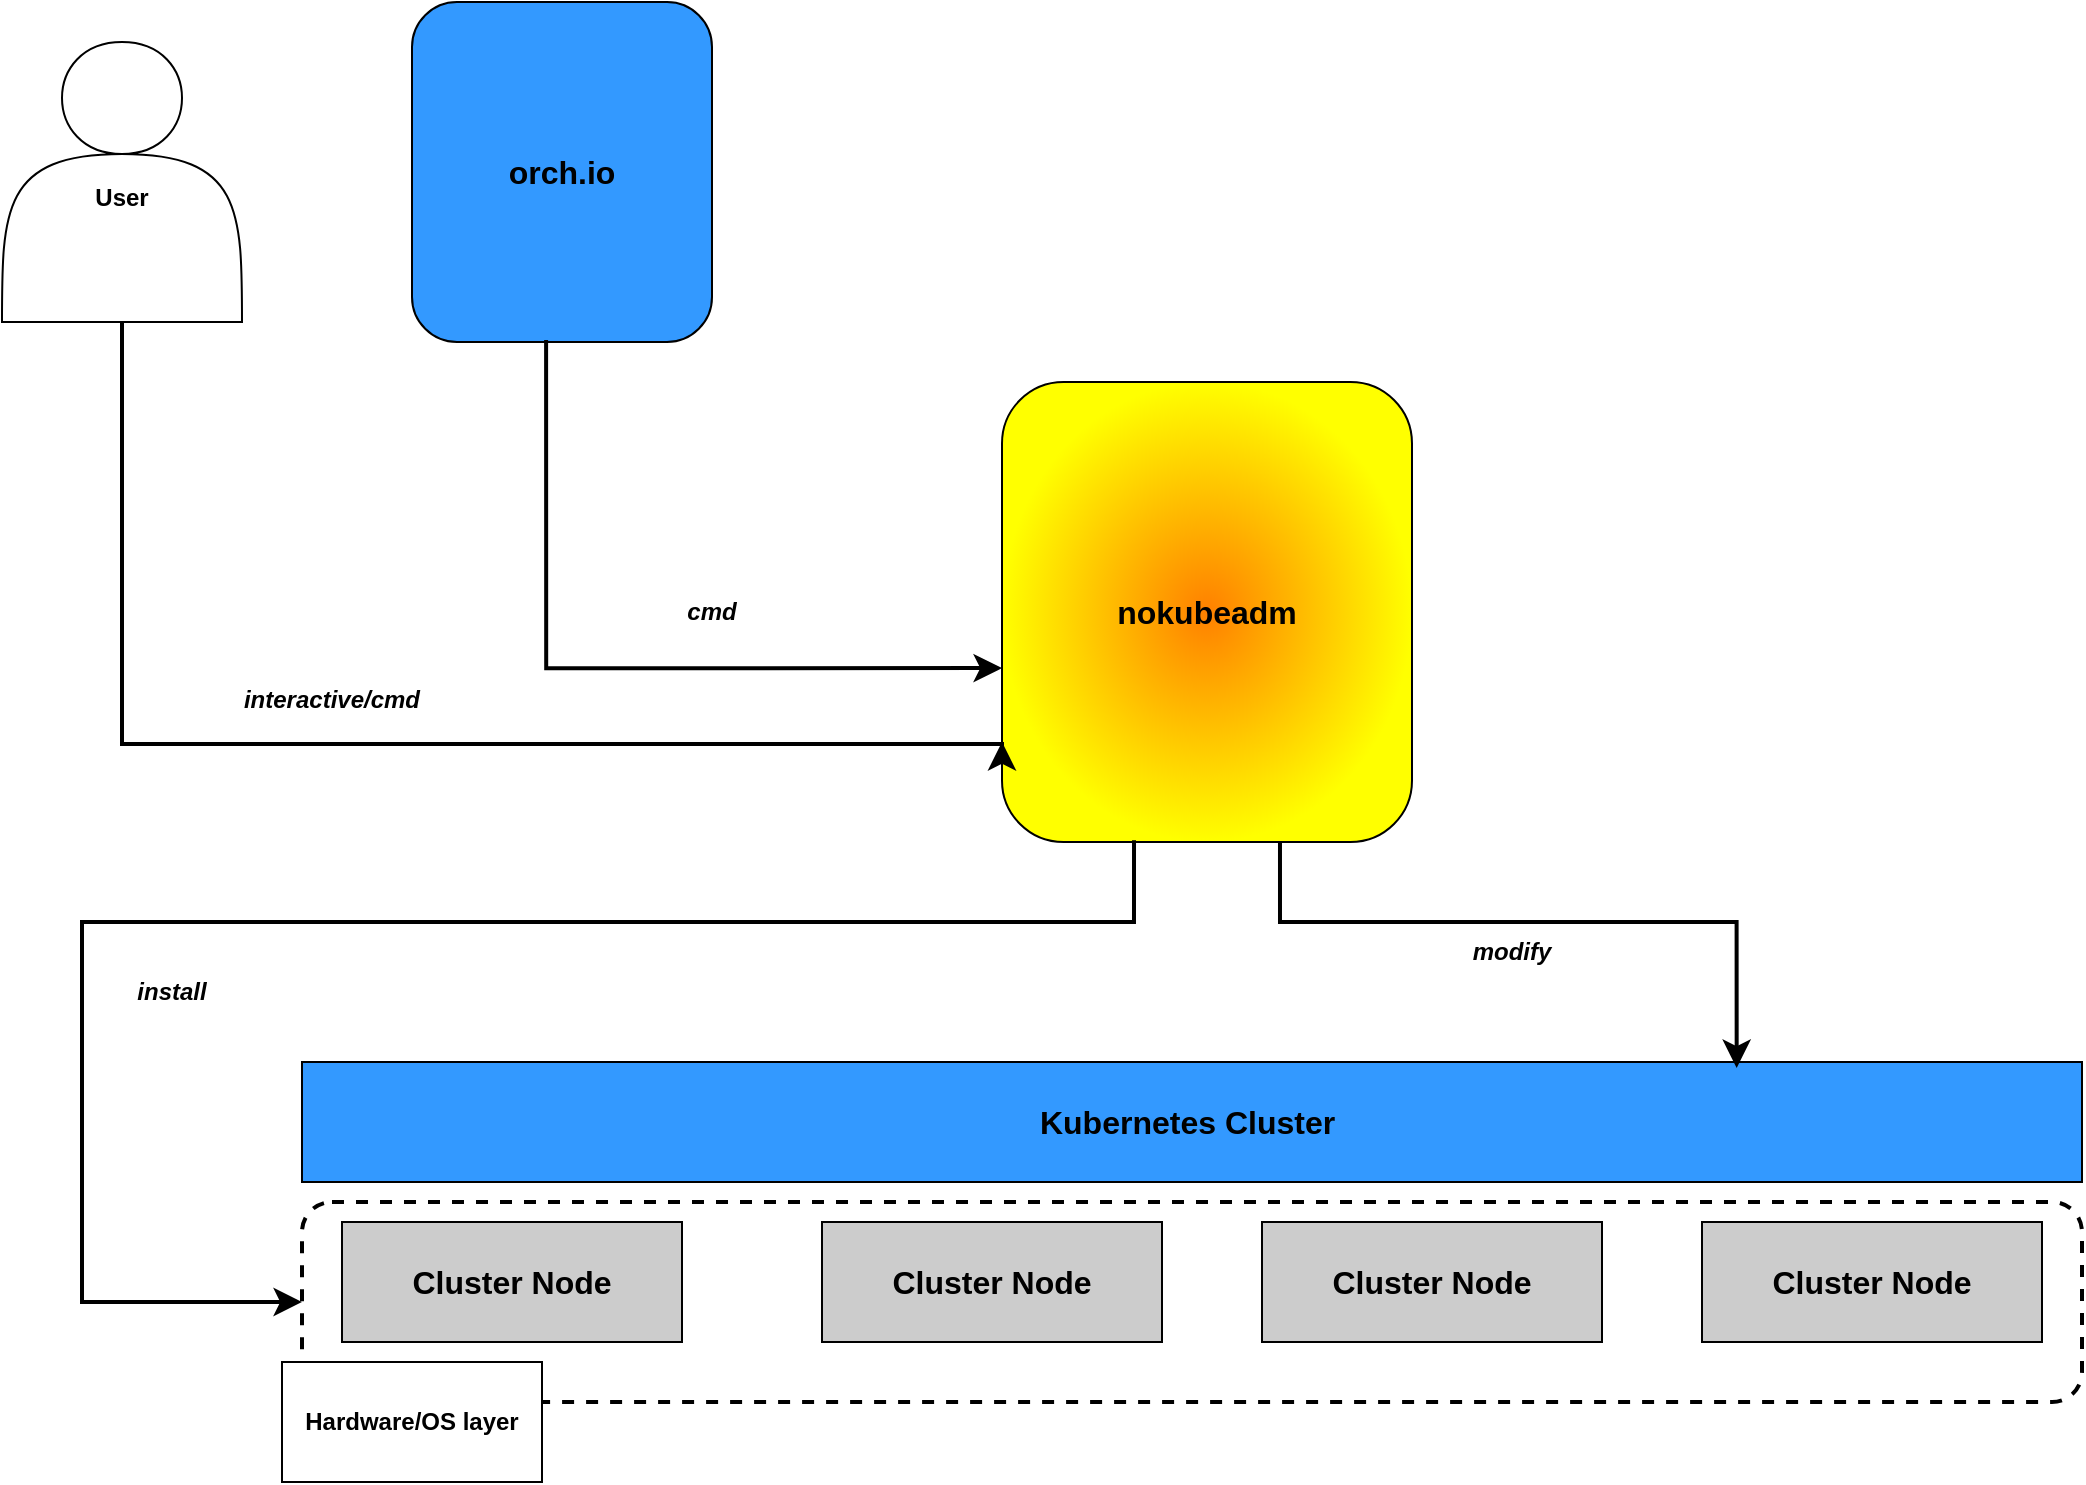 <mxfile version="24.2.1" type="device">
  <diagram name="페이지-1" id="7S5lTNuC7zaxYhMuyJxt">
    <mxGraphModel dx="1271" dy="729" grid="1" gridSize="10" guides="1" tooltips="1" connect="1" arrows="1" fold="1" page="1" pageScale="1" pageWidth="1169" pageHeight="827" math="0" shadow="0">
      <root>
        <mxCell id="0" />
        <mxCell id="1" parent="0" />
        <mxCell id="tPTaoLydg7z53Rz1t_cY-1" value="Kubernetes Cluster&amp;nbsp;" style="rounded=0;whiteSpace=wrap;html=1;fontStyle=1;fontSize=16;fillColor=#3399FF;" parent="1" vertex="1">
          <mxGeometry x="250" y="580" width="890" height="60" as="geometry" />
        </mxCell>
        <mxCell id="tPTaoLydg7z53Rz1t_cY-5" value="Cluster Node" style="rounded=0;whiteSpace=wrap;html=1;fontStyle=1;fontSize=16;fillColor=#CCCCCC;" parent="1" vertex="1">
          <mxGeometry x="270" y="660" width="170" height="60" as="geometry" />
        </mxCell>
        <mxCell id="tPTaoLydg7z53Rz1t_cY-6" value="Cluster Node" style="rounded=0;whiteSpace=wrap;html=1;fontStyle=1;fontSize=16;fillColor=#CCCCCC;" parent="1" vertex="1">
          <mxGeometry x="510" y="660" width="170" height="60" as="geometry" />
        </mxCell>
        <mxCell id="tPTaoLydg7z53Rz1t_cY-7" value="Cluster Node" style="rounded=0;whiteSpace=wrap;html=1;fontStyle=1;fontSize=16;fillColor=#CCCCCC;" parent="1" vertex="1">
          <mxGeometry x="730" y="660" width="170" height="60" as="geometry" />
        </mxCell>
        <mxCell id="tPTaoLydg7z53Rz1t_cY-8" value="Cluster Node" style="rounded=0;whiteSpace=wrap;html=1;fontStyle=1;fontSize=16;fillColor=#CCCCCC;" parent="1" vertex="1">
          <mxGeometry x="950" y="660" width="170" height="60" as="geometry" />
        </mxCell>
        <mxCell id="tPTaoLydg7z53Rz1t_cY-9" value="nokubeadm" style="rounded=1;whiteSpace=wrap;html=1;fontStyle=1;fontSize=16;fillColor=#FF8000;gradientColor=#FFFF00;gradientDirection=radial;" parent="1" vertex="1">
          <mxGeometry x="600" y="240" width="205" height="230" as="geometry" />
        </mxCell>
        <mxCell id="tPTaoLydg7z53Rz1t_cY-22" value="orch.io" style="rounded=1;whiteSpace=wrap;html=1;fontStyle=1;fontSize=16;fillColor=#3399FF;" parent="1" vertex="1">
          <mxGeometry x="305" y="50" width="150" height="170" as="geometry" />
        </mxCell>
        <mxCell id="SMJo5IEjwp8gfaIfNLMi-3" value="&lt;div&gt;&lt;br&gt;&lt;/div&gt;&lt;div&gt;User&lt;/div&gt;" style="shape=actor;whiteSpace=wrap;html=1;fontStyle=1" vertex="1" parent="1">
          <mxGeometry x="100" y="70" width="120" height="140" as="geometry" />
        </mxCell>
        <mxCell id="SMJo5IEjwp8gfaIfNLMi-4" value="" style="edgeStyle=segmentEdgeStyle;endArrow=classic;html=1;curved=0;rounded=0;endSize=8;startSize=8;exitX=0.5;exitY=1;exitDx=0;exitDy=0;strokeWidth=2;" edge="1" parent="1" source="SMJo5IEjwp8gfaIfNLMi-3">
          <mxGeometry width="50" height="50" relative="1" as="geometry">
            <mxPoint x="560" y="470" as="sourcePoint" />
            <mxPoint x="600" y="420" as="targetPoint" />
            <Array as="points">
              <mxPoint x="160" y="421" />
            </Array>
          </mxGeometry>
        </mxCell>
        <mxCell id="SMJo5IEjwp8gfaIfNLMi-5" value="" style="edgeStyle=segmentEdgeStyle;endArrow=classic;html=1;curved=0;rounded=0;endSize=8;startSize=8;exitX=0.447;exitY=0.994;exitDx=0;exitDy=0;exitPerimeter=0;entryX=0;entryY=0.622;entryDx=0;entryDy=0;entryPerimeter=0;strokeWidth=2;" edge="1" parent="1" source="tPTaoLydg7z53Rz1t_cY-22" target="tPTaoLydg7z53Rz1t_cY-9">
          <mxGeometry width="50" height="50" relative="1" as="geometry">
            <mxPoint x="560" y="470" as="sourcePoint" />
            <mxPoint x="610" y="420" as="targetPoint" />
            <Array as="points">
              <mxPoint x="372" y="383" />
            </Array>
          </mxGeometry>
        </mxCell>
        <mxCell id="SMJo5IEjwp8gfaIfNLMi-6" value="" style="edgeStyle=segmentEdgeStyle;endArrow=classic;html=1;curved=0;rounded=0;endSize=8;startSize=8;exitX=0.322;exitY=0.996;exitDx=0;exitDy=0;exitPerimeter=0;fontStyle=1;strokeWidth=2;entryX=0;entryY=0.5;entryDx=0;entryDy=0;" edge="1" parent="1" source="tPTaoLydg7z53Rz1t_cY-9" target="SMJo5IEjwp8gfaIfNLMi-12">
          <mxGeometry width="50" height="50" relative="1" as="geometry">
            <mxPoint x="670" y="490" as="sourcePoint" />
            <mxPoint x="180" y="630" as="targetPoint" />
            <Array as="points">
              <mxPoint x="666" y="510" />
              <mxPoint x="140" y="510" />
              <mxPoint x="140" y="700" />
            </Array>
          </mxGeometry>
        </mxCell>
        <mxCell id="SMJo5IEjwp8gfaIfNLMi-7" value="" style="edgeStyle=segmentEdgeStyle;endArrow=classic;html=1;curved=0;rounded=0;endSize=8;startSize=8;entryX=0.806;entryY=0.05;entryDx=0;entryDy=0;entryPerimeter=0;exitX=0.678;exitY=1;exitDx=0;exitDy=0;exitPerimeter=0;strokeWidth=2;" edge="1" parent="1" source="tPTaoLydg7z53Rz1t_cY-9" target="tPTaoLydg7z53Rz1t_cY-1">
          <mxGeometry width="50" height="50" relative="1" as="geometry">
            <mxPoint x="640" y="470" as="sourcePoint" />
            <mxPoint x="690" y="420" as="targetPoint" />
            <Array as="points">
              <mxPoint x="739" y="510" />
              <mxPoint x="967" y="510" />
            </Array>
          </mxGeometry>
        </mxCell>
        <mxCell id="SMJo5IEjwp8gfaIfNLMi-8" value="interactive/cmd" style="text;html=1;align=center;verticalAlign=middle;whiteSpace=wrap;rounded=0;fontStyle=3" vertex="1" parent="1">
          <mxGeometry x="210" y="383.5" width="110" height="30" as="geometry" />
        </mxCell>
        <mxCell id="SMJo5IEjwp8gfaIfNLMi-9" value="cmd" style="text;html=1;align=center;verticalAlign=middle;whiteSpace=wrap;rounded=0;fontStyle=3" vertex="1" parent="1">
          <mxGeometry x="400" y="340" width="110" height="30" as="geometry" />
        </mxCell>
        <mxCell id="SMJo5IEjwp8gfaIfNLMi-10" value="install" style="text;html=1;align=center;verticalAlign=middle;whiteSpace=wrap;rounded=0;fontStyle=3" vertex="1" parent="1">
          <mxGeometry x="130" y="530" width="110" height="30" as="geometry" />
        </mxCell>
        <mxCell id="SMJo5IEjwp8gfaIfNLMi-11" value="modify" style="text;html=1;align=center;verticalAlign=middle;whiteSpace=wrap;rounded=0;fontStyle=3" vertex="1" parent="1">
          <mxGeometry x="800" y="510" width="110" height="30" as="geometry" />
        </mxCell>
        <mxCell id="SMJo5IEjwp8gfaIfNLMi-12" value="" style="rounded=1;whiteSpace=wrap;html=1;strokeWidth=2;dashed=1;fillColor=none;" vertex="1" parent="1">
          <mxGeometry x="250" y="650" width="890" height="100" as="geometry" />
        </mxCell>
        <mxCell id="SMJo5IEjwp8gfaIfNLMi-13" value="Hardware/OS layer" style="rounded=0;whiteSpace=wrap;html=1;fontStyle=1" vertex="1" parent="1">
          <mxGeometry x="240" y="730" width="130" height="60" as="geometry" />
        </mxCell>
      </root>
    </mxGraphModel>
  </diagram>
</mxfile>
